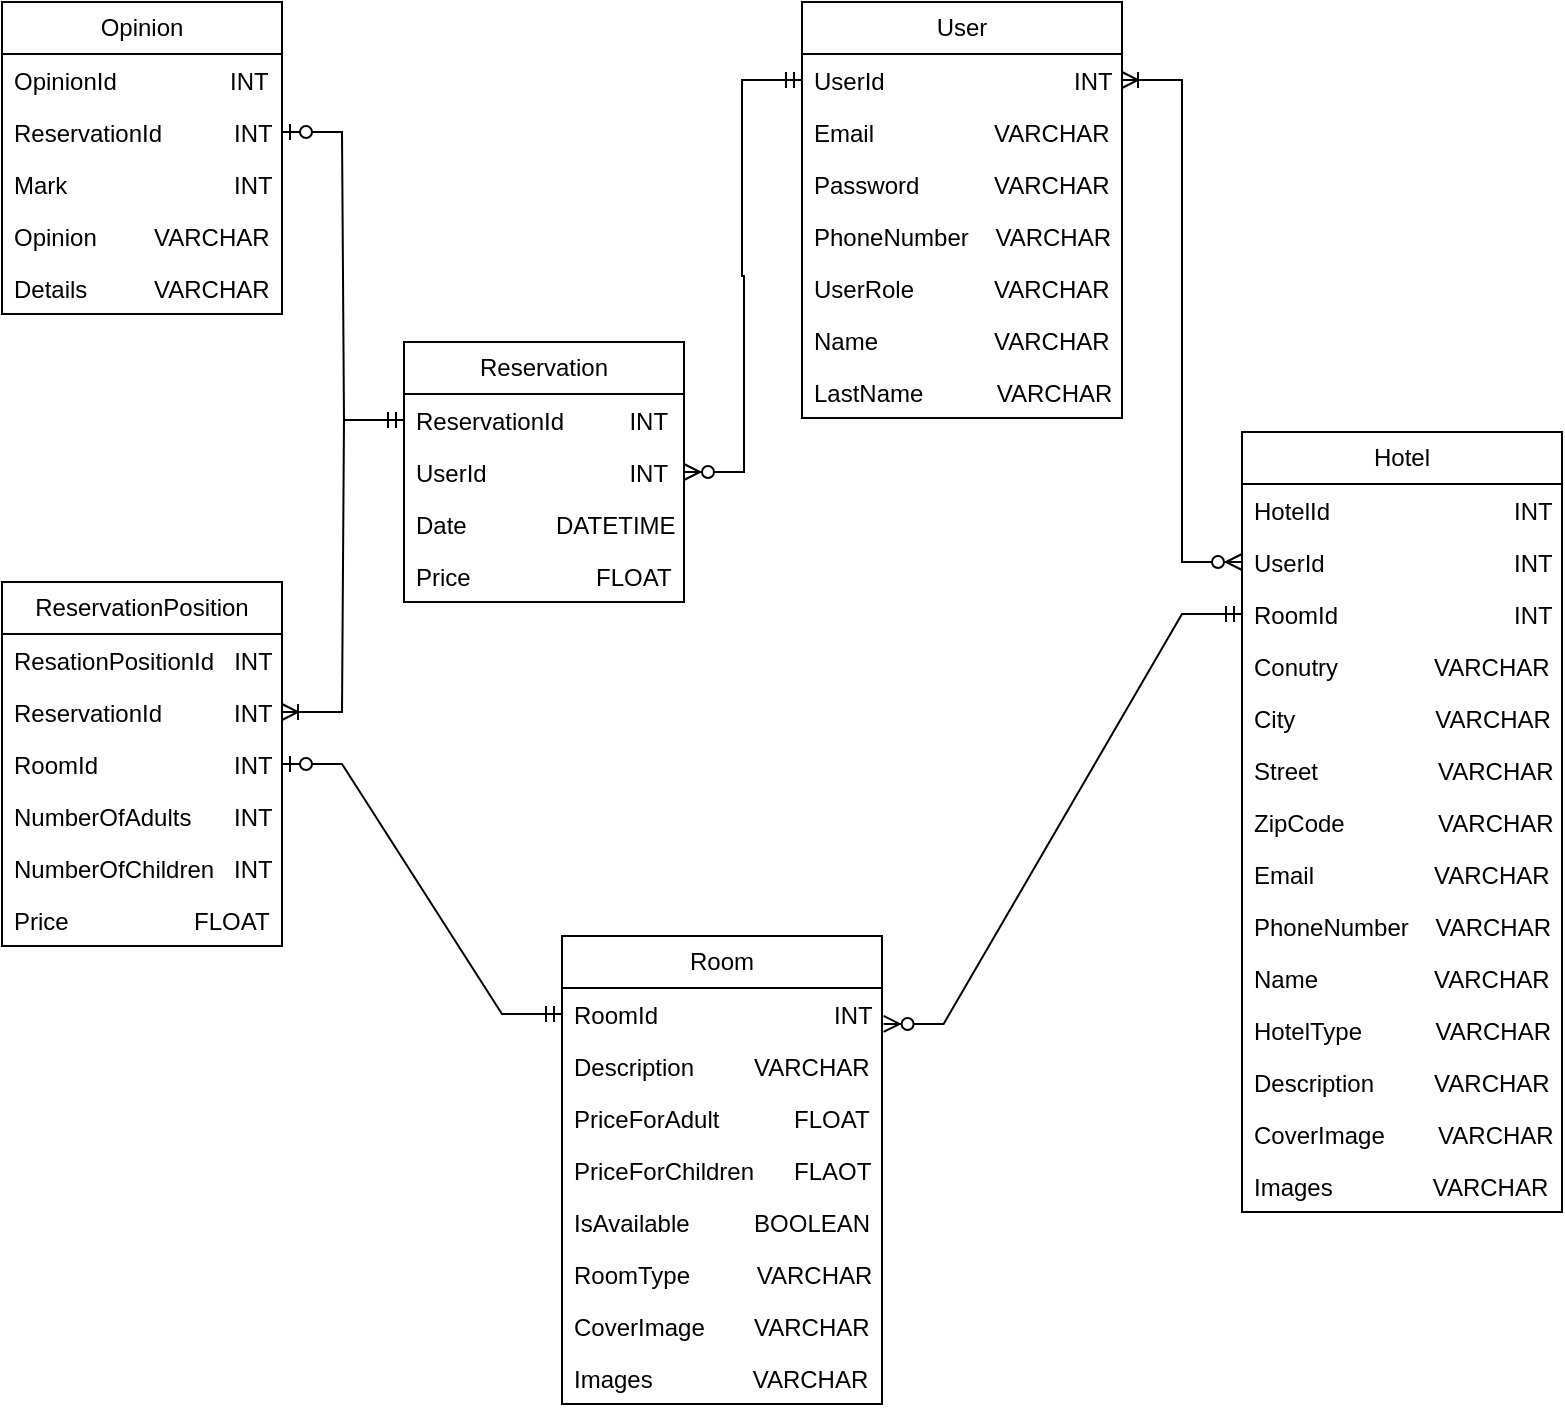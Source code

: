 <mxfile version="24.1.0" type="device">
  <diagram name="Strona-1" id="2I5JZ0gAlUmIt82hChVc">
    <mxGraphModel dx="1430" dy="786" grid="1" gridSize="10" guides="1" tooltips="1" connect="1" arrows="1" fold="1" page="1" pageScale="1" pageWidth="827" pageHeight="1169" math="0" shadow="0">
      <root>
        <mxCell id="0" />
        <mxCell id="1" parent="0" />
        <mxCell id="Q93Ex2szS08nZvCch0LO-20" value="User" style="swimlane;fontStyle=0;childLayout=stackLayout;horizontal=1;startSize=26;fillColor=none;horizontalStack=0;resizeParent=1;resizeParentMax=0;resizeLast=0;collapsible=1;marginBottom=0;whiteSpace=wrap;html=1;" parent="1" vertex="1">
          <mxGeometry x="409" y="40" width="160" height="208" as="geometry">
            <mxRectangle x="80" y="100" width="70" height="30" as="alternateBounds" />
          </mxGeometry>
        </mxCell>
        <mxCell id="Q93Ex2szS08nZvCch0LO-22" value="UserId&lt;span style=&quot;white-space: pre;&quot;&gt;&#x9;&lt;/span&gt;&lt;span style=&quot;white-space: pre;&quot;&gt;&#x9;&lt;/span&gt;&lt;span style=&quot;white-space: pre;&quot;&gt;&#x9;&amp;nbsp;&lt;/span&gt;&amp;nbsp; &amp;nbsp; &amp;nbsp; INT" style="text;strokeColor=none;fillColor=none;align=left;verticalAlign=top;spacingLeft=4;spacingRight=4;overflow=hidden;rotatable=0;points=[[0,0.5],[1,0.5]];portConstraint=eastwest;whiteSpace=wrap;html=1;" parent="Q93Ex2szS08nZvCch0LO-20" vertex="1">
          <mxGeometry y="26" width="160" height="26" as="geometry" />
        </mxCell>
        <mxCell id="Q93Ex2szS08nZvCch0LO-101" value="Email&amp;nbsp; &amp;nbsp; &amp;nbsp; &amp;nbsp; &amp;nbsp; &amp;nbsp; &amp;nbsp; &amp;nbsp; &amp;nbsp; VARCHAR" style="text;strokeColor=none;fillColor=none;align=left;verticalAlign=top;spacingLeft=4;spacingRight=4;overflow=hidden;rotatable=0;points=[[0,0.5],[1,0.5]];portConstraint=eastwest;whiteSpace=wrap;html=1;" parent="Q93Ex2szS08nZvCch0LO-20" vertex="1">
          <mxGeometry y="52" width="160" height="26" as="geometry" />
        </mxCell>
        <mxCell id="Q93Ex2szS08nZvCch0LO-26" value="Password&lt;span style=&quot;white-space: pre;&quot;&gt;&#x9;&lt;/span&gt;&amp;nbsp; &amp;nbsp;VARCHAR" style="text;strokeColor=none;fillColor=none;align=left;verticalAlign=top;spacingLeft=4;spacingRight=4;overflow=hidden;rotatable=0;points=[[0,0.5],[1,0.5]];portConstraint=eastwest;whiteSpace=wrap;html=1;" parent="Q93Ex2szS08nZvCch0LO-20" vertex="1">
          <mxGeometry y="78" width="160" height="26" as="geometry" />
        </mxCell>
        <mxCell id="Q93Ex2szS08nZvCch0LO-102" value="PhoneNumber&amp;nbsp; &amp;nbsp; VARCHAR" style="text;strokeColor=none;fillColor=none;align=left;verticalAlign=top;spacingLeft=4;spacingRight=4;overflow=hidden;rotatable=0;points=[[0,0.5],[1,0.5]];portConstraint=eastwest;whiteSpace=wrap;html=1;" parent="Q93Ex2szS08nZvCch0LO-20" vertex="1">
          <mxGeometry y="104" width="160" height="26" as="geometry" />
        </mxCell>
        <mxCell id="Q93Ex2szS08nZvCch0LO-100" value="UserRole&amp;nbsp; &amp;nbsp; &amp;nbsp; &amp;nbsp; &amp;nbsp; &amp;nbsp; VARCHAR" style="text;strokeColor=none;fillColor=none;align=left;verticalAlign=top;spacingLeft=4;spacingRight=4;overflow=hidden;rotatable=0;points=[[0,0.5],[1,0.5]];portConstraint=eastwest;whiteSpace=wrap;html=1;" parent="Q93Ex2szS08nZvCch0LO-20" vertex="1">
          <mxGeometry y="130" width="160" height="26" as="geometry" />
        </mxCell>
        <mxCell id="Q93Ex2szS08nZvCch0LO-27" value="Name&lt;span style=&quot;white-space: pre;&quot;&gt;&#x9;&lt;/span&gt;&lt;span style=&quot;white-space: pre;&quot;&gt;&#x9;&lt;/span&gt;&amp;nbsp; &amp;nbsp;VARCHAR" style="text;strokeColor=none;fillColor=none;align=left;verticalAlign=top;spacingLeft=4;spacingRight=4;overflow=hidden;rotatable=0;points=[[0,0.5],[1,0.5]];portConstraint=eastwest;whiteSpace=wrap;html=1;" parent="Q93Ex2szS08nZvCch0LO-20" vertex="1">
          <mxGeometry y="156" width="160" height="26" as="geometry" />
        </mxCell>
        <mxCell id="Q93Ex2szS08nZvCch0LO-28" value="LastName&amp;nbsp; &amp;nbsp; &amp;nbsp; &amp;nbsp; &amp;nbsp; &amp;nbsp;VARCHAR" style="text;strokeColor=none;fillColor=none;align=left;verticalAlign=top;spacingLeft=4;spacingRight=4;overflow=hidden;rotatable=0;points=[[0,0.5],[1,0.5]];portConstraint=eastwest;whiteSpace=wrap;html=1;" parent="Q93Ex2szS08nZvCch0LO-20" vertex="1">
          <mxGeometry y="182" width="160" height="26" as="geometry" />
        </mxCell>
        <mxCell id="Q93Ex2szS08nZvCch0LO-29" value="Hotel" style="swimlane;fontStyle=0;childLayout=stackLayout;horizontal=1;startSize=26;fillColor=none;horizontalStack=0;resizeParent=1;resizeParentMax=0;resizeLast=0;collapsible=1;marginBottom=0;whiteSpace=wrap;html=1;" parent="1" vertex="1">
          <mxGeometry x="629" y="255" width="160" height="390" as="geometry" />
        </mxCell>
        <mxCell id="Q93Ex2szS08nZvCch0LO-85" value="HotelId&lt;span style=&quot;white-space: pre;&quot;&gt;&#x9;&lt;/span&gt;&lt;span style=&quot;white-space: pre;&quot;&gt;&#x9;&lt;span style=&quot;white-space: pre;&quot;&gt;&#x9;&lt;/span&gt; &lt;/span&gt;&amp;nbsp; &amp;nbsp; &amp;nbsp; INT" style="text;strokeColor=none;fillColor=none;align=left;verticalAlign=top;spacingLeft=4;spacingRight=4;overflow=hidden;rotatable=0;points=[[0,0.5],[1,0.5]];portConstraint=eastwest;whiteSpace=wrap;html=1;" parent="Q93Ex2szS08nZvCch0LO-29" vertex="1">
          <mxGeometry y="26" width="160" height="26" as="geometry" />
        </mxCell>
        <mxCell id="Q93Ex2szS08nZvCch0LO-96" value="UserId&lt;span style=&quot;white-space: pre;&quot;&gt;&#x9;&lt;/span&gt;&lt;span style=&quot;white-space: pre;&quot;&gt;&#x9;&lt;/span&gt;&lt;span style=&quot;white-space: pre;&quot;&gt;&#x9;&lt;/span&gt;&amp;nbsp; &amp;nbsp; &amp;nbsp; &amp;nbsp;INT" style="text;strokeColor=none;fillColor=none;align=left;verticalAlign=top;spacingLeft=4;spacingRight=4;overflow=hidden;rotatable=0;points=[[0,0.5],[1,0.5]];portConstraint=eastwest;whiteSpace=wrap;html=1;" parent="Q93Ex2szS08nZvCch0LO-29" vertex="1">
          <mxGeometry y="52" width="160" height="26" as="geometry" />
        </mxCell>
        <mxCell id="Q93Ex2szS08nZvCch0LO-115" value="RoomId&lt;span style=&quot;white-space: pre;&quot;&gt;&#x9;&lt;/span&gt;&lt;span style=&quot;white-space: pre;&quot;&gt;&#x9;&lt;/span&gt;&lt;span style=&quot;white-space: pre;&quot;&gt;&#x9;&amp;nbsp;&lt;/span&gt;&amp;nbsp; &amp;nbsp; &amp;nbsp; INT" style="text;strokeColor=none;fillColor=none;align=left;verticalAlign=top;spacingLeft=4;spacingRight=4;overflow=hidden;rotatable=0;points=[[0,0.5],[1,0.5]];portConstraint=eastwest;whiteSpace=wrap;html=1;" parent="Q93Ex2szS08nZvCch0LO-29" vertex="1">
          <mxGeometry y="78" width="160" height="26" as="geometry" />
        </mxCell>
        <mxCell id="Q93Ex2szS08nZvCch0LO-97" value="Conutry&lt;span style=&quot;white-space: pre;&quot;&gt;&#x9;&lt;/span&gt;&amp;nbsp; &amp;nbsp; &amp;nbsp; &amp;nbsp; &amp;nbsp; &amp;nbsp;VARCHAR" style="text;strokeColor=none;fillColor=none;align=left;verticalAlign=top;spacingLeft=4;spacingRight=4;overflow=hidden;rotatable=0;points=[[0,0.5],[1,0.5]];portConstraint=eastwest;whiteSpace=wrap;html=1;" parent="Q93Ex2szS08nZvCch0LO-29" vertex="1">
          <mxGeometry y="104" width="160" height="26" as="geometry" />
        </mxCell>
        <mxCell id="Q93Ex2szS08nZvCch0LO-106" value="City&amp;nbsp; &amp;nbsp; &amp;nbsp; &amp;nbsp; &amp;nbsp; &amp;nbsp; &amp;nbsp; &amp;nbsp; &amp;nbsp; &amp;nbsp; &amp;nbsp;VARCHAR" style="text;strokeColor=none;fillColor=none;align=left;verticalAlign=top;spacingLeft=4;spacingRight=4;overflow=hidden;rotatable=0;points=[[0,0.5],[1,0.5]];portConstraint=eastwest;whiteSpace=wrap;html=1;" parent="Q93Ex2szS08nZvCch0LO-29" vertex="1">
          <mxGeometry y="130" width="160" height="26" as="geometry" />
        </mxCell>
        <mxCell id="Q93Ex2szS08nZvCch0LO-107" value="Street&amp;nbsp; &amp;nbsp; &amp;nbsp; &amp;nbsp; &amp;nbsp; &amp;nbsp; &amp;nbsp; &amp;nbsp; &amp;nbsp; VARCHAR" style="text;strokeColor=none;fillColor=none;align=left;verticalAlign=top;spacingLeft=4;spacingRight=4;overflow=hidden;rotatable=0;points=[[0,0.5],[1,0.5]];portConstraint=eastwest;whiteSpace=wrap;html=1;" parent="Q93Ex2szS08nZvCch0LO-29" vertex="1">
          <mxGeometry y="156" width="160" height="26" as="geometry" />
        </mxCell>
        <mxCell id="Q93Ex2szS08nZvCch0LO-105" value="ZipCode&amp;nbsp; &amp;nbsp; &amp;nbsp; &amp;nbsp; &amp;nbsp; &amp;nbsp; &amp;nbsp; VARCHAR" style="text;strokeColor=none;fillColor=none;align=left;verticalAlign=top;spacingLeft=4;spacingRight=4;overflow=hidden;rotatable=0;points=[[0,0.5],[1,0.5]];portConstraint=eastwest;whiteSpace=wrap;html=1;" parent="Q93Ex2szS08nZvCch0LO-29" vertex="1">
          <mxGeometry y="182" width="160" height="26" as="geometry" />
        </mxCell>
        <mxCell id="Q93Ex2szS08nZvCch0LO-104" value="Email&lt;span style=&quot;white-space: pre;&quot;&gt;&#x9;&lt;/span&gt;&amp;nbsp; &amp;nbsp; &amp;nbsp; &amp;nbsp; &amp;nbsp; &amp;nbsp;VARCHAR" style="text;strokeColor=none;fillColor=none;align=left;verticalAlign=top;spacingLeft=4;spacingRight=4;overflow=hidden;rotatable=0;points=[[0,0.5],[1,0.5]];portConstraint=eastwest;whiteSpace=wrap;html=1;" parent="Q93Ex2szS08nZvCch0LO-29" vertex="1">
          <mxGeometry y="208" width="160" height="26" as="geometry" />
        </mxCell>
        <mxCell id="Q93Ex2szS08nZvCch0LO-30" value="PhoneNumber&amp;nbsp; &amp;nbsp; VARCHAR" style="text;strokeColor=none;fillColor=none;align=left;verticalAlign=top;spacingLeft=4;spacingRight=4;overflow=hidden;rotatable=0;points=[[0,0.5],[1,0.5]];portConstraint=eastwest;whiteSpace=wrap;html=1;" parent="Q93Ex2szS08nZvCch0LO-29" vertex="1">
          <mxGeometry y="234" width="160" height="26" as="geometry" />
        </mxCell>
        <mxCell id="Q93Ex2szS08nZvCch0LO-31" value="Name&lt;span style=&quot;white-space: pre;&quot;&gt;&#x9;&lt;/span&gt;&amp;nbsp; &amp;nbsp; &amp;nbsp;&lt;span style=&quot;white-space: pre;&quot;&gt;&#x9;&lt;/span&gt;&amp;nbsp; &amp;nbsp;VARCHAR" style="text;strokeColor=none;fillColor=none;align=left;verticalAlign=top;spacingLeft=4;spacingRight=4;overflow=hidden;rotatable=0;points=[[0,0.5],[1,0.5]];portConstraint=eastwest;whiteSpace=wrap;html=1;" parent="Q93Ex2szS08nZvCch0LO-29" vertex="1">
          <mxGeometry y="260" width="160" height="26" as="geometry" />
        </mxCell>
        <mxCell id="Q93Ex2szS08nZvCch0LO-33" value="HotelType&amp;nbsp; &amp;nbsp; &amp;nbsp; &amp;nbsp; &amp;nbsp; &amp;nbsp;VARCHAR" style="text;strokeColor=none;fillColor=none;align=left;verticalAlign=top;spacingLeft=4;spacingRight=4;overflow=hidden;rotatable=0;points=[[0,0.5],[1,0.5]];portConstraint=eastwest;whiteSpace=wrap;html=1;" parent="Q93Ex2szS08nZvCch0LO-29" vertex="1">
          <mxGeometry y="286" width="160" height="26" as="geometry" />
        </mxCell>
        <mxCell id="Q93Ex2szS08nZvCch0LO-35" value="Description&amp;nbsp; &amp;nbsp; &amp;nbsp; &amp;nbsp; &amp;nbsp;VARCHAR" style="text;strokeColor=none;fillColor=none;align=left;verticalAlign=top;spacingLeft=4;spacingRight=4;overflow=hidden;rotatable=0;points=[[0,0.5],[1,0.5]];portConstraint=eastwest;whiteSpace=wrap;html=1;" parent="Q93Ex2szS08nZvCch0LO-29" vertex="1">
          <mxGeometry y="312" width="160" height="26" as="geometry" />
        </mxCell>
        <mxCell id="Q93Ex2szS08nZvCch0LO-36" value="CoverImage&amp;nbsp; &amp;nbsp; &amp;nbsp; &amp;nbsp; VARCHAR" style="text;strokeColor=none;fillColor=none;align=left;verticalAlign=top;spacingLeft=4;spacingRight=4;overflow=hidden;rotatable=0;points=[[0,0.5],[1,0.5]];portConstraint=eastwest;whiteSpace=wrap;html=1;" parent="Q93Ex2szS08nZvCch0LO-29" vertex="1">
          <mxGeometry y="338" width="160" height="26" as="geometry" />
        </mxCell>
        <mxCell id="Q93Ex2szS08nZvCch0LO-37" value="Images&amp;nbsp; &amp;nbsp; &amp;nbsp; &amp;nbsp; &amp;nbsp; &amp;nbsp; &amp;nbsp; &amp;nbsp;VARCHAR" style="text;strokeColor=none;fillColor=none;align=left;verticalAlign=top;spacingLeft=4;spacingRight=4;overflow=hidden;rotatable=0;points=[[0,0.5],[1,0.5]];portConstraint=eastwest;whiteSpace=wrap;html=1;" parent="Q93Ex2szS08nZvCch0LO-29" vertex="1">
          <mxGeometry y="364" width="160" height="26" as="geometry" />
        </mxCell>
        <mxCell id="Q93Ex2szS08nZvCch0LO-38" value="Room" style="swimlane;fontStyle=0;childLayout=stackLayout;horizontal=1;startSize=26;fillColor=none;horizontalStack=0;resizeParent=1;resizeParentMax=0;resizeLast=0;collapsible=1;marginBottom=0;whiteSpace=wrap;html=1;" parent="1" vertex="1">
          <mxGeometry x="289" y="507" width="160" height="234" as="geometry" />
        </mxCell>
        <mxCell id="Q93Ex2szS08nZvCch0LO-39" value="RoomId&lt;span style=&quot;white-space: pre;&quot;&gt;&#x9;&lt;/span&gt;&lt;span style=&quot;white-space: pre;&quot;&gt;&#x9;&lt;/span&gt;&lt;span style=&quot;white-space: pre;&quot;&gt;&#x9;&lt;/span&gt;&amp;nbsp; &amp;nbsp; &amp;nbsp; &amp;nbsp;INT" style="text;strokeColor=none;fillColor=none;align=left;verticalAlign=top;spacingLeft=4;spacingRight=4;overflow=hidden;rotatable=0;points=[[0,0.5],[1,0.5]];portConstraint=eastwest;whiteSpace=wrap;html=1;" parent="Q93Ex2szS08nZvCch0LO-38" vertex="1">
          <mxGeometry y="26" width="160" height="26" as="geometry" />
        </mxCell>
        <mxCell id="Q93Ex2szS08nZvCch0LO-40" value="Description&amp;nbsp; &lt;span style=&quot;white-space: pre;&quot;&gt;&#x9;&lt;/span&gt;&amp;nbsp; &amp;nbsp;VARCHAR" style="text;strokeColor=none;fillColor=none;align=left;verticalAlign=top;spacingLeft=4;spacingRight=4;overflow=hidden;rotatable=0;points=[[0,0.5],[1,0.5]];portConstraint=eastwest;whiteSpace=wrap;html=1;" parent="Q93Ex2szS08nZvCch0LO-38" vertex="1">
          <mxGeometry y="52" width="160" height="26" as="geometry" />
        </mxCell>
        <mxCell id="Q93Ex2szS08nZvCch0LO-41" value="PriceForAdult&amp;nbsp; &amp;nbsp; &amp;nbsp;&lt;span style=&quot;white-space: pre;&quot;&gt;&#x9;&lt;/span&gt;&amp;nbsp;FLOAT" style="text;strokeColor=none;fillColor=none;align=left;verticalAlign=top;spacingLeft=4;spacingRight=4;overflow=hidden;rotatable=0;points=[[0,0.5],[1,0.5]];portConstraint=eastwest;whiteSpace=wrap;html=1;" parent="Q93Ex2szS08nZvCch0LO-38" vertex="1">
          <mxGeometry y="78" width="160" height="26" as="geometry" />
        </mxCell>
        <mxCell id="Q93Ex2szS08nZvCch0LO-42" value="PriceForChildren&lt;span style=&quot;white-space: pre;&quot;&gt;&#x9;&lt;/span&gt;&amp;nbsp;FLAOT" style="text;strokeColor=none;fillColor=none;align=left;verticalAlign=top;spacingLeft=4;spacingRight=4;overflow=hidden;rotatable=0;points=[[0,0.5],[1,0.5]];portConstraint=eastwest;whiteSpace=wrap;html=1;" parent="Q93Ex2szS08nZvCch0LO-38" vertex="1">
          <mxGeometry y="104" width="160" height="26" as="geometry" />
        </mxCell>
        <mxCell id="Q93Ex2szS08nZvCch0LO-43" value="IsAvailable&lt;span style=&quot;white-space: pre;&quot;&gt;&#x9;&amp;nbsp;&lt;/span&gt;&amp;nbsp; BOOLEAN" style="text;strokeColor=none;fillColor=none;align=left;verticalAlign=top;spacingLeft=4;spacingRight=4;overflow=hidden;rotatable=0;points=[[0,0.5],[1,0.5]];portConstraint=eastwest;whiteSpace=wrap;html=1;" parent="Q93Ex2szS08nZvCch0LO-38" vertex="1">
          <mxGeometry y="130" width="160" height="26" as="geometry" />
        </mxCell>
        <mxCell id="Q93Ex2szS08nZvCch0LO-44" value="RoomType&amp;nbsp; &amp;nbsp; &amp;nbsp; &amp;nbsp; &amp;nbsp; VARCHAR" style="text;strokeColor=none;fillColor=none;align=left;verticalAlign=top;spacingLeft=4;spacingRight=4;overflow=hidden;rotatable=0;points=[[0,0.5],[1,0.5]];portConstraint=eastwest;whiteSpace=wrap;html=1;" parent="Q93Ex2szS08nZvCch0LO-38" vertex="1">
          <mxGeometry y="156" width="160" height="26" as="geometry" />
        </mxCell>
        <mxCell id="Q93Ex2szS08nZvCch0LO-46" value="CoverImage &lt;span style=&quot;white-space: pre;&quot;&gt;&#x9;&lt;/span&gt;&amp;nbsp; &amp;nbsp;VARCHAR" style="text;strokeColor=none;fillColor=none;align=left;verticalAlign=top;spacingLeft=4;spacingRight=4;overflow=hidden;rotatable=0;points=[[0,0.5],[1,0.5]];portConstraint=eastwest;whiteSpace=wrap;html=1;" parent="Q93Ex2szS08nZvCch0LO-38" vertex="1">
          <mxGeometry y="182" width="160" height="26" as="geometry" />
        </mxCell>
        <mxCell id="Q93Ex2szS08nZvCch0LO-47" value="Images&amp;nbsp; &amp;nbsp; &amp;nbsp; &amp;nbsp; &amp;nbsp; &amp;nbsp; &amp;nbsp; &amp;nbsp;VARCHAR" style="text;strokeColor=none;fillColor=none;align=left;verticalAlign=top;spacingLeft=4;spacingRight=4;overflow=hidden;rotatable=0;points=[[0,0.5],[1,0.5]];portConstraint=eastwest;whiteSpace=wrap;html=1;" parent="Q93Ex2szS08nZvCch0LO-38" vertex="1">
          <mxGeometry y="208" width="160" height="26" as="geometry" />
        </mxCell>
        <mxCell id="Q93Ex2szS08nZvCch0LO-52" value="Reservation" style="swimlane;fontStyle=0;childLayout=stackLayout;horizontal=1;startSize=26;fillColor=none;horizontalStack=0;resizeParent=1;resizeParentMax=0;resizeLast=0;collapsible=1;marginBottom=0;whiteSpace=wrap;html=1;" parent="1" vertex="1">
          <mxGeometry x="210" y="210" width="140" height="130" as="geometry" />
        </mxCell>
        <mxCell id="Q93Ex2szS08nZvCch0LO-53" value="ReservationId&lt;span style=&quot;white-space: pre;&quot;&gt;&#x9;&lt;/span&gt;&lt;span style=&quot;white-space: pre;&quot;&gt;&#x9;&lt;/span&gt;INT" style="text;strokeColor=none;fillColor=none;align=left;verticalAlign=top;spacingLeft=4;spacingRight=4;overflow=hidden;rotatable=0;points=[[0,0.5],[1,0.5]];portConstraint=eastwest;whiteSpace=wrap;html=1;" parent="Q93Ex2szS08nZvCch0LO-52" vertex="1">
          <mxGeometry y="26" width="140" height="26" as="geometry" />
        </mxCell>
        <mxCell id="Q93Ex2szS08nZvCch0LO-54" value="UserId&lt;span style=&quot;white-space: pre;&quot;&gt;&#x9;&lt;/span&gt;&lt;span style=&quot;white-space: pre;&quot;&gt;&#x9;&lt;/span&gt;&lt;span style=&quot;white-space: pre;&quot;&gt;&#x9;&lt;/span&gt;INT" style="text;strokeColor=none;fillColor=none;align=left;verticalAlign=top;spacingLeft=4;spacingRight=4;overflow=hidden;rotatable=0;points=[[0,0.5],[1,0.5]];portConstraint=eastwest;whiteSpace=wrap;html=1;" parent="Q93Ex2szS08nZvCch0LO-52" vertex="1">
          <mxGeometry y="52" width="140" height="26" as="geometry" />
        </mxCell>
        <mxCell id="Q93Ex2szS08nZvCch0LO-60" value="Date&lt;span style=&quot;white-space: pre;&quot;&gt;&#x9;&lt;/span&gt;&amp;nbsp; &amp;nbsp; &amp;nbsp;DATETIME" style="text;strokeColor=none;fillColor=none;align=left;verticalAlign=top;spacingLeft=4;spacingRight=4;overflow=hidden;rotatable=0;points=[[0,0.5],[1,0.5]];portConstraint=eastwest;whiteSpace=wrap;html=1;" parent="Q93Ex2szS08nZvCch0LO-52" vertex="1">
          <mxGeometry y="78" width="140" height="26" as="geometry" />
        </mxCell>
        <mxCell id="Q93Ex2szS08nZvCch0LO-79" value="Price&lt;span style=&quot;white-space: pre;&quot;&gt;&#x9;&lt;/span&gt;&lt;span style=&quot;white-space: pre;&quot;&gt;&#x9;&lt;/span&gt;&amp;nbsp; &amp;nbsp;FLOAT" style="text;strokeColor=none;fillColor=none;align=left;verticalAlign=top;spacingLeft=4;spacingRight=4;overflow=hidden;rotatable=0;points=[[0,0.5],[1,0.5]];portConstraint=eastwest;whiteSpace=wrap;html=1;" parent="Q93Ex2szS08nZvCch0LO-52" vertex="1">
          <mxGeometry y="104" width="140" height="26" as="geometry" />
        </mxCell>
        <mxCell id="Q93Ex2szS08nZvCch0LO-66" value="ReservationPosition" style="swimlane;fontStyle=0;childLayout=stackLayout;horizontal=1;startSize=26;fillColor=none;horizontalStack=0;resizeParent=1;resizeParentMax=0;resizeLast=0;collapsible=1;marginBottom=0;whiteSpace=wrap;html=1;" parent="1" vertex="1">
          <mxGeometry x="9" y="330" width="140" height="182" as="geometry" />
        </mxCell>
        <mxCell id="Q93Ex2szS08nZvCch0LO-108" value="ResationPositionId&amp;nbsp; &amp;nbsp;INT" style="text;strokeColor=none;fillColor=none;align=left;verticalAlign=top;spacingLeft=4;spacingRight=4;overflow=hidden;rotatable=0;points=[[0,0.5],[1,0.5]];portConstraint=eastwest;whiteSpace=wrap;html=1;" parent="Q93Ex2szS08nZvCch0LO-66" vertex="1">
          <mxGeometry y="26" width="140" height="26" as="geometry" />
        </mxCell>
        <mxCell id="Q93Ex2szS08nZvCch0LO-68" value="ReservationId&lt;span style=&quot;white-space: pre;&quot;&gt;&#x9;&lt;/span&gt;&lt;span style=&quot;white-space: pre;&quot;&gt;&#x9;&lt;/span&gt;&amp;nbsp;INT" style="text;strokeColor=none;fillColor=none;align=left;verticalAlign=top;spacingLeft=4;spacingRight=4;overflow=hidden;rotatable=0;points=[[0,0.5],[1,0.5]];portConstraint=eastwest;whiteSpace=wrap;html=1;" parent="Q93Ex2szS08nZvCch0LO-66" vertex="1">
          <mxGeometry y="52" width="140" height="26" as="geometry" />
        </mxCell>
        <mxCell id="Q93Ex2szS08nZvCch0LO-69" value="RoomId&amp;nbsp; &amp;nbsp; &amp;nbsp;&lt;span style=&quot;white-space: pre;&quot;&gt;&#x9;&lt;/span&gt;&lt;span style=&quot;white-space: pre;&quot;&gt;&#x9;&lt;/span&gt;&amp;nbsp;INT" style="text;strokeColor=none;fillColor=none;align=left;verticalAlign=top;spacingLeft=4;spacingRight=4;overflow=hidden;rotatable=0;points=[[0,0.5],[1,0.5]];portConstraint=eastwest;whiteSpace=wrap;html=1;" parent="Q93Ex2szS08nZvCch0LO-66" vertex="1">
          <mxGeometry y="78" width="140" height="26" as="geometry" />
        </mxCell>
        <mxCell id="Q93Ex2szS08nZvCch0LO-123" value="NumberOfAdults&lt;span style=&quot;white-space: pre;&quot;&gt;&#x9;&lt;/span&gt;&amp;nbsp;INT" style="text;strokeColor=none;fillColor=none;align=left;verticalAlign=top;spacingLeft=4;spacingRight=4;overflow=hidden;rotatable=0;points=[[0,0.5],[1,0.5]];portConstraint=eastwest;whiteSpace=wrap;html=1;" parent="Q93Ex2szS08nZvCch0LO-66" vertex="1">
          <mxGeometry y="104" width="140" height="26" as="geometry" />
        </mxCell>
        <mxCell id="Q93Ex2szS08nZvCch0LO-74" value="NumberOfChildren&amp;nbsp; &amp;nbsp;INT" style="text;strokeColor=none;fillColor=none;align=left;verticalAlign=top;spacingLeft=4;spacingRight=4;overflow=hidden;rotatable=0;points=[[0,0.5],[1,0.5]];portConstraint=eastwest;whiteSpace=wrap;html=1;" parent="Q93Ex2szS08nZvCch0LO-66" vertex="1">
          <mxGeometry y="130" width="140" height="26" as="geometry" />
        </mxCell>
        <mxCell id="Q93Ex2szS08nZvCch0LO-76" value="Price&lt;span style=&quot;white-space: pre;&quot;&gt;&#x9;&lt;/span&gt;&lt;span style=&quot;white-space: pre;&quot;&gt;&#x9;&lt;/span&gt;&amp;nbsp; &amp;nbsp;FLOAT" style="text;strokeColor=none;fillColor=none;align=left;verticalAlign=top;spacingLeft=4;spacingRight=4;overflow=hidden;rotatable=0;points=[[0,0.5],[1,0.5]];portConstraint=eastwest;whiteSpace=wrap;html=1;" parent="Q93Ex2szS08nZvCch0LO-66" vertex="1">
          <mxGeometry y="156" width="140" height="26" as="geometry" />
        </mxCell>
        <mxCell id="Q93Ex2szS08nZvCch0LO-113" value="" style="edgeStyle=entityRelationEdgeStyle;fontSize=12;html=1;endArrow=ERoneToMany;startArrow=ERzeroToMany;rounded=0;exitX=0;exitY=0.5;exitDx=0;exitDy=0;entryX=1;entryY=0.5;entryDx=0;entryDy=0;" parent="1" source="Q93Ex2szS08nZvCch0LO-96" target="Q93Ex2szS08nZvCch0LO-22" edge="1">
          <mxGeometry width="100" height="100" relative="1" as="geometry">
            <mxPoint x="519" y="357" as="sourcePoint" />
            <mxPoint x="619" y="257" as="targetPoint" />
          </mxGeometry>
        </mxCell>
        <mxCell id="Q93Ex2szS08nZvCch0LO-114" value="" style="edgeStyle=entityRelationEdgeStyle;fontSize=12;html=1;endArrow=ERzeroToMany;startArrow=ERmandOne;rounded=0;entryX=1.005;entryY=0.692;entryDx=0;entryDy=0;entryPerimeter=0;" parent="1" source="Q93Ex2szS08nZvCch0LO-115" target="Q93Ex2szS08nZvCch0LO-39" edge="1">
          <mxGeometry width="100" height="100" relative="1" as="geometry">
            <mxPoint x="629" y="347" as="sourcePoint" />
            <mxPoint x="513.0" y="553.0" as="targetPoint" />
          </mxGeometry>
        </mxCell>
        <mxCell id="Q93Ex2szS08nZvCch0LO-116" value="" style="edgeStyle=entityRelationEdgeStyle;fontSize=12;html=1;endArrow=ERzeroToMany;startArrow=ERmandOne;rounded=0;entryX=1;entryY=0.5;entryDx=0;entryDy=0;" parent="1" source="Q93Ex2szS08nZvCch0LO-22" target="Q93Ex2szS08nZvCch0LO-54" edge="1">
          <mxGeometry width="100" height="100" relative="1" as="geometry">
            <mxPoint x="309" y="77" as="sourcePoint" />
            <mxPoint x="199" y="187" as="targetPoint" />
          </mxGeometry>
        </mxCell>
        <mxCell id="Q93Ex2szS08nZvCch0LO-121" value="" style="edgeStyle=entityRelationEdgeStyle;fontSize=12;html=1;endArrow=ERoneToMany;startArrow=ERmandOne;rounded=0;" parent="1" source="Q93Ex2szS08nZvCch0LO-53" target="Q93Ex2szS08nZvCch0LO-68" edge="1">
          <mxGeometry width="100" height="100" relative="1" as="geometry">
            <mxPoint x="79" y="567" as="sourcePoint" />
            <mxPoint x="179" y="467" as="targetPoint" />
            <Array as="points">
              <mxPoint x="140" y="249" />
              <mxPoint x="150" y="350" />
            </Array>
          </mxGeometry>
        </mxCell>
        <mxCell id="Q93Ex2szS08nZvCch0LO-125" value="" style="edgeStyle=entityRelationEdgeStyle;fontSize=12;html=1;endArrow=ERzeroToOne;startArrow=ERmandOne;rounded=0;entryX=1;entryY=0.5;entryDx=0;entryDy=0;exitX=0;exitY=0.5;exitDx=0;exitDy=0;" parent="1" source="Q93Ex2szS08nZvCch0LO-39" target="Q93Ex2szS08nZvCch0LO-69" edge="1">
          <mxGeometry width="100" height="100" relative="1" as="geometry">
            <mxPoint x="19" y="727" as="sourcePoint" />
            <mxPoint x="149" y="637" as="targetPoint" />
          </mxGeometry>
        </mxCell>
        <mxCell id="OcJSGSkUJASzYHRHbZfv-1" value="Opinion" style="swimlane;fontStyle=0;childLayout=stackLayout;horizontal=1;startSize=26;fillColor=none;horizontalStack=0;resizeParent=1;resizeParentMax=0;resizeLast=0;collapsible=1;marginBottom=0;whiteSpace=wrap;html=1;" vertex="1" parent="1">
          <mxGeometry x="9" y="40" width="140" height="156" as="geometry" />
        </mxCell>
        <mxCell id="OcJSGSkUJASzYHRHbZfv-2" value="OpinionId&amp;nbsp; &amp;nbsp; &amp;nbsp; &amp;nbsp; &amp;nbsp; &amp;nbsp; &amp;nbsp; &amp;nbsp; &amp;nbsp;INT" style="text;strokeColor=none;fillColor=none;align=left;verticalAlign=top;spacingLeft=4;spacingRight=4;overflow=hidden;rotatable=0;points=[[0,0.5],[1,0.5]];portConstraint=eastwest;whiteSpace=wrap;html=1;" vertex="1" parent="OcJSGSkUJASzYHRHbZfv-1">
          <mxGeometry y="26" width="140" height="26" as="geometry" />
        </mxCell>
        <mxCell id="OcJSGSkUJASzYHRHbZfv-4" value="ReservationId&lt;span style=&quot;white-space: pre;&quot;&gt;&#x9;&lt;/span&gt;&amp;nbsp; &amp;nbsp;&amp;nbsp;&lt;span style=&quot;white-space: pre;&quot;&gt;&#x9;&lt;/span&gt;&amp;nbsp;INT" style="text;strokeColor=none;fillColor=none;align=left;verticalAlign=top;spacingLeft=4;spacingRight=4;overflow=hidden;rotatable=0;points=[[0,0.5],[1,0.5]];portConstraint=eastwest;whiteSpace=wrap;html=1;" vertex="1" parent="OcJSGSkUJASzYHRHbZfv-1">
          <mxGeometry y="52" width="140" height="26" as="geometry" />
        </mxCell>
        <mxCell id="OcJSGSkUJASzYHRHbZfv-5" value="Mark&amp;nbsp; &amp;nbsp; &amp;nbsp;&lt;span style=&quot;white-space: pre;&quot;&gt;&#x9;&lt;/span&gt;&lt;span style=&quot;white-space: pre;&quot;&gt;&#x9;&lt;/span&gt;&lt;span style=&quot;white-space: pre;&quot;&gt;&#x9;&lt;/span&gt;&amp;nbsp;INT" style="text;strokeColor=none;fillColor=none;align=left;verticalAlign=top;spacingLeft=4;spacingRight=4;overflow=hidden;rotatable=0;points=[[0,0.5],[1,0.5]];portConstraint=eastwest;whiteSpace=wrap;html=1;" vertex="1" parent="OcJSGSkUJASzYHRHbZfv-1">
          <mxGeometry y="78" width="140" height="26" as="geometry" />
        </mxCell>
        <mxCell id="OcJSGSkUJASzYHRHbZfv-6" value="Opinion&lt;span style=&quot;white-space: pre;&quot;&gt;&#x9;&lt;/span&gt;&amp;nbsp; &amp;nbsp; &amp;nbsp;VARCHAR" style="text;strokeColor=none;fillColor=none;align=left;verticalAlign=top;spacingLeft=4;spacingRight=4;overflow=hidden;rotatable=0;points=[[0,0.5],[1,0.5]];portConstraint=eastwest;whiteSpace=wrap;html=1;" vertex="1" parent="OcJSGSkUJASzYHRHbZfv-1">
          <mxGeometry y="104" width="140" height="26" as="geometry" />
        </mxCell>
        <mxCell id="OcJSGSkUJASzYHRHbZfv-7" value="Details&amp;nbsp; &amp;nbsp;&lt;span style=&quot;white-space: pre;&quot;&gt;&#x9;&lt;/span&gt;&amp;nbsp; &amp;nbsp; &amp;nbsp;VARCHAR" style="text;strokeColor=none;fillColor=none;align=left;verticalAlign=top;spacingLeft=4;spacingRight=4;overflow=hidden;rotatable=0;points=[[0,0.5],[1,0.5]];portConstraint=eastwest;whiteSpace=wrap;html=1;" vertex="1" parent="OcJSGSkUJASzYHRHbZfv-1">
          <mxGeometry y="130" width="140" height="26" as="geometry" />
        </mxCell>
        <mxCell id="OcJSGSkUJASzYHRHbZfv-8" value="" style="edgeStyle=entityRelationEdgeStyle;fontSize=12;html=1;endArrow=ERzeroToOne;startArrow=ERmandOne;rounded=0;exitX=0;exitY=0.5;exitDx=0;exitDy=0;entryX=1;entryY=0.5;entryDx=0;entryDy=0;" edge="1" parent="1" source="Q93Ex2szS08nZvCch0LO-53" target="OcJSGSkUJASzYHRHbZfv-4">
          <mxGeometry width="100" height="100" relative="1" as="geometry">
            <mxPoint x="90" y="730" as="sourcePoint" />
            <mxPoint x="190" y="630" as="targetPoint" />
          </mxGeometry>
        </mxCell>
      </root>
    </mxGraphModel>
  </diagram>
</mxfile>
